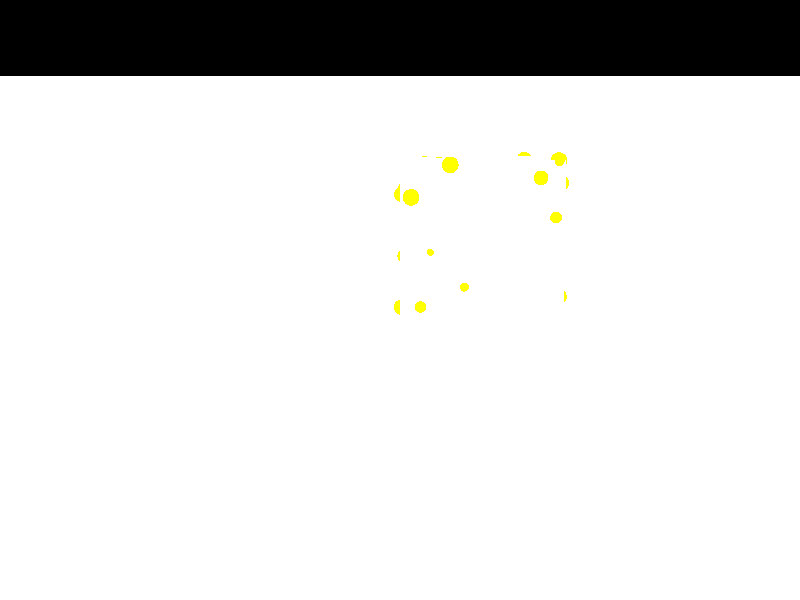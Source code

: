 #include "glass.inc"
light_source {
<2,4,-3>
color
<1,1,1>
shadowless 
}
light_source {
<2,4,3>
color
<1,1,1>
shadowless 
}
plane {
<0,1,0>
( -2 )
pigment {
color
<1,1,1> 
} 
}
box {
<0,0,0>
<1,1,1>
pigment {
Col_Glass_Clear 
}
finish {
F_Glass9 
}
interior {
I_Glass1 
} 
}
sphere {
<0.43475617489594354,0.7612617474416778,0.24245357555656488>
0.05
texture {
pigment {
color
<1,1,0> 
} 
} 
}
sphere {
<0.8200982594384749,0.7625369443172282,0.7522830700731062>
0.05
texture {
pigment {
color
<1,1,0> 
} 
} 
}
sphere {
<0.8898657159916492,0.7381874133498889,0.11369113168710598>
0.05
texture {
pigment {
color
<1,1,0> 
} 
} 
}
sphere {
<0.7837307836603852,0.5229506823786099,0.8115423740157842>
0.05
texture {
pigment {
color
<1,1,0> 
} 
} 
}
sphere {
<0.5356566501923592,0.14065109253498598,0.6146440764272201>
0.05
texture {
pigment {
color
<1,1,0> 
} 
} 
}
sphere {
<0.22779609541675705,0.513883760237664,0.10053324528241836>
0.05
texture {
pigment {
color
<1,1,0> 
} 
} 
}
sphere {
<0.8112979155069533,0.8286049876722474,0.2677103652025239>
0.05
texture {
pigment {
color
<1,1,0> 
} 
} 
}
sphere {
<0.6637351414080784,0.7962182823743769,0.3603336985150354>
0.05
texture {
pigment {
color
<1,1,0> 
} 
} 
}
sphere {
<0.6075644900907273,0.3256088790092485,0.8008395856595303>
0.05
texture {
pigment {
color
<1,1,0> 
} 
} 
}
sphere {
<0.47224881067953695,0.7342926485672655,0.838158228319488>
0.05
texture {
pigment {
color
<1,1,0> 
} 
} 
}
sphere {
<0.39718687434018707,0.4713938900951993,0.3733547923677776>
0.05
texture {
pigment {
color
<1,1,0> 
} 
} 
}
sphere {
<0.7027707745490114,0.18395958790992517,0.3620267474510065>
0.05
texture {
pigment {
color
<1,1,0> 
} 
} 
}
sphere {
<0.43770723574412174,0.2793073788787198,0.9620012092869519>
0.05
texture {
pigment {
color
<1,1,0> 
} 
} 
}
sphere {
<0.5484569402263628,0.2735908907731004,0.35643191746879543>
0.05
texture {
pigment {
color
<1,1,0> 
} 
} 
}
sphere {
<0.7276557057654414,0.5975361998399782,0.9154454028122968>
0.05
texture {
pigment {
color
<1,1,0> 
} 
} 
}
sphere {
<0.3954384529433519,0.025891699433944537,0.5789851725053103>
0.05
texture {
pigment {
color
<1,1,0> 
} 
} 
}
sphere {
<0.22631493673157366,0.3276898700481956,0.03267695985595964>
0.05
texture {
pigment {
color
<1,1,0> 
} 
} 
}
sphere {
<0.9219058703245087,0.7061222877615251,0.22834702093151749>
0.05
texture {
pigment {
color
<1,1,0> 
} 
} 
}
sphere {
<0.5785893468188924,0.3026751208733386,0.6440980168249264>
0.05
texture {
pigment {
color
<1,1,0> 
} 
} 
}
sphere {
<0.49457729485676394,0.973548090670347,0.7884563777917667>
0.05
texture {
pigment {
color
<1,1,0> 
} 
} 
}
sphere {
<0.0832300601796292,0.9038387156447376,0.3443366500539147>
0.05
texture {
pigment {
color
<1,1,0> 
} 
} 
}
sphere {
<0.7578585025268837,0.5779523420409498,0.743425078758546>
0.05
texture {
pigment {
color
<1,1,0> 
} 
} 
}
sphere {
<0.5251990745902503,0.7798381947263109,0.4163758781638308>
0.05
texture {
pigment {
color
<1,1,0> 
} 
} 
}
sphere {
<0.5751139811842644,0.29508633537177575,0.3745733521498823>
0.05
texture {
pigment {
color
<1,1,0> 
} 
} 
}
sphere {
<0.749042480587378,0.4759437403007035,0.5771361887666371>
0.05
texture {
pigment {
color
<1,1,0> 
} 
} 
}
sphere {
<0.27760665997147327,0.28331755190466457,0.41949501387018306>
0.05
texture {
pigment {
color
<1,1,0> 
} 
} 
}
sphere {
<0.7814580161456156,0.43921635813488413,0.8585188664756225>
0.05
texture {
pigment {
color
<1,1,0> 
} 
} 
}
sphere {
<0.7719004029458015,0.4370000750456826,0.12552984706717607>
0.05
texture {
pigment {
color
<1,1,0> 
} 
} 
}
sphere {
<0.6666084893991371,0.947128398989896,0.8103482792736478>
0.05
texture {
pigment {
color
<1,1,0> 
} 
} 
}
sphere {
<0.2710130328145528,0.6266171498555,0.16966256299721105>
0.05
texture {
pigment {
color
<1,1,0> 
} 
} 
}
sphere {
<0.6506353636814346,0.8178812439769768,0.4049492988985637>
0.05
texture {
pigment {
color
<1,1,0> 
} 
} 
}
sphere {
<0.9604590330737167,0.9950371004936184,0.9595976346306897>
0.05
texture {
pigment {
color
<1,1,0> 
} 
} 
}
sphere {
<0.8074542765637427,0.524065513517937,0.4923010815552542>
0.05
texture {
pigment {
color
<1,1,0> 
} 
} 
}
sphere {
<0.9547914191588238,0.44246526306768885,0.18394610700000547>
0.05
texture {
pigment {
color
<1,1,0> 
} 
} 
}
sphere {
<0.21390701964683712,0.04145436450030837,0.17340872641589755>
0.05
texture {
pigment {
color
<1,1,0> 
} 
} 
}
sphere {
<0.17601420162427317,0.8707739270628382,0.09701364574284399>
0.05
texture {
pigment {
color
<1,1,0> 
} 
} 
}
sphere {
<0.6934768550964365,0.6859196565932708,0.5667146893470765>
0.05
texture {
pigment {
color
<1,1,0> 
} 
} 
}
sphere {
<0.2494303440551282,0.870518131299594,0.8114519782459216>
0.05
texture {
pigment {
color
<1,1,0> 
} 
} 
}
sphere {
<0.08917737771598244,0.5297073362769809,0.9173798399436563>
0.05
texture {
pigment {
color
<1,1,0> 
} 
} 
}
sphere {
<0.615772151554942,0.9540810914401933,0.1542464488575439>
0.05
texture {
pigment {
color
<1,1,0> 
} 
} 
}
sphere {
<0.38660165429209825,0.6194072328361501,0.49844165655655426>
0.05
texture {
pigment {
color
<1,1,0> 
} 
} 
}
sphere {
<0.8697566396218805,0.8474196527847485,0.45584389103152523>
0.05
texture {
pigment {
color
<1,1,0> 
} 
} 
}
sphere {
<0.12476351585554457,0.04299435134864238,0.6944553559596892>
0.05
texture {
pigment {
color
<1,1,0> 
} 
} 
}
sphere {
<0.9764095814689949,0.8938517096489499,0.8494568957894458>
0.05
texture {
pigment {
color
<1,1,0> 
} 
} 
}
sphere {
<0.19773232880426694,0.8481607811317853,0.46297362992128444>
0.05
texture {
pigment {
color
<1,1,0> 
} 
} 
}
sphere {
<0.1891170262002665,0.8647170407070705,0.6648978943275552>
0.05
texture {
pigment {
color
<1,1,0> 
} 
} 
}
sphere {
<0.6131167274208288,0.9504434462943795,0.7437055867831917>
0.05
texture {
pigment {
color
<1,1,0> 
} 
} 
}
sphere {
<0.6685625882289602,0.9086720023989671,0.37928107932888666>
0.05
texture {
pigment {
color
<1,1,0> 
} 
} 
}
sphere {
<0.45958971995951736,0.4514228942052855,0.5070157866951883>
0.05
texture {
pigment {
color
<1,1,0> 
} 
} 
}
sphere {
<0.6516323754367132,0.17833109335343222,0.5227977820582634>
0.05
texture {
pigment {
color
<1,1,0> 
} 
} 
}
sphere {
<0.8369398300374716,0.7727064661378079,0.4801643523043153>
0.05
texture {
pigment {
color
<1,1,0> 
} 
} 
}
sphere {
<0.9166508302766583,0.8179081420736091,0.31175980906284917>
0.05
texture {
pigment {
color
<1,1,0> 
} 
} 
}
sphere {
<0.2713428810029872,0.33106348034619293,0.4429664082053837>
0.05
texture {
pigment {
color
<1,1,0> 
} 
} 
}
sphere {
<0.2762640568365329,0.2134680613432991,0.5118024191719807>
0.05
texture {
pigment {
color
<1,1,0> 
} 
} 
}
sphere {
<0.7975579463770108,0.10434380273792265,0.5001858611022854>
0.05
texture {
pigment {
color
<1,1,0> 
} 
} 
}
sphere {
<0.5707034736773094,0.178855077888604,0.2381933160332692>
0.05
texture {
pigment {
color
<1,1,0> 
} 
} 
}
sphere {
<0.9286117157234838,0.1590788494051043,0.9741065844693776>
0.05
texture {
pigment {
color
<1,1,0> 
} 
} 
}
sphere {
<0.2682275619309349,0.7365285822610307,0.0115975523430355>
0.05
texture {
pigment {
color
<1,1,0> 
} 
} 
}
sphere {
<0.214156188764431,0.7662459255381836,0.5234913694544807>
0.05
texture {
pigment {
color
<1,1,0> 
} 
} 
}
sphere {
<0.18259525371491092,0.09246511311514582,0.6879276379752151>
0.05
texture {
pigment {
color
<1,1,0> 
} 
} 
}
sphere {
<0.2696564561740431,0.2765942065296261,0.21337978887854692>
0.05
texture {
pigment {
color
<1,1,0> 
} 
} 
}
sphere {
<0.6957218162165207,0.9541222513199915,0.24365699916614492>
0.05
texture {
pigment {
color
<1,1,0> 
} 
} 
}
sphere {
<0.912181423149355,0.7254081472997501,0.7930742308121806>
0.05
texture {
pigment {
color
<1,1,0> 
} 
} 
}
sphere {
<0.6728403782380867,0.604170004853403,0.6003315385373161>
0.05
texture {
pigment {
color
<1,1,0> 
} 
} 
}
sphere {
<0.3861466267125606,0.5869192250482854,0.24643221542885563>
0.05
texture {
pigment {
color
<1,1,0> 
} 
} 
}
sphere {
<0.8707207747554394,0.6051577286457027,0.12523910679868244>
0.05
texture {
pigment {
color
<1,1,0> 
} 
} 
}
sphere {
<0.16686314277778436,0.3762733402044214,0.39656380994313245>
0.05
texture {
pigment {
color
<1,1,0> 
} 
} 
}
sphere {
<0.18744959861019417,0.5824424850441254,0.7489893018077581>
0.05
texture {
pigment {
color
<1,1,0> 
} 
} 
}
sphere {
<0.08081137468891508,0.7569356431467436,0.03422255894255011>
0.05
texture {
pigment {
color
<1,1,0> 
} 
} 
}
sphere {
<0.804351456237519,0.8482766066508138,0.9913798700247939>
0.05
texture {
pigment {
color
<1,1,0> 
} 
} 
}
sphere {
<0.9447740264000629,0.30114322939403426,0.5365246440099216>
0.05
texture {
pigment {
color
<1,1,0> 
} 
} 
}
sphere {
<0.12889757320047646,0.7224500763599483,0.2116158393627675>
0.05
texture {
pigment {
color
<1,1,0> 
} 
} 
}
sphere {
<0.964495514829298,0.10626381830761311,0.1244027454552642>
0.05
texture {
pigment {
color
<1,1,0> 
} 
} 
}
sphere {
<0.7953508042026333,0.07391855708772155,0.012351973369277625>
0.05
texture {
pigment {
color
<1,1,0> 
} 
} 
}
sphere {
<0.17882258731699052,0.6930094149278556,0.07451048096268165>
0.05
texture {
pigment {
color
<1,1,0> 
} 
} 
}
sphere {
<0.9647641908390467,0.6538428605887049,0.9435472517672214>
0.05
texture {
pigment {
color
<1,1,0> 
} 
} 
}
sphere {
<0.8224610769227997,0.2456063617397649,0.43537658082254016>
0.05
texture {
pigment {
color
<1,1,0> 
} 
} 
}
sphere {
<0.32632908428982643,0.9427633232549246,0.24251388100361015>
0.05
texture {
pigment {
color
<1,1,0> 
} 
} 
}
sphere {
<0.5111055229367588,0.6524919198689412,0.5750708159865131>
0.05
texture {
pigment {
color
<1,1,0> 
} 
} 
}
sphere {
<0.8740167660280881,0.360388743847473,0.18544671234754584>
0.05
texture {
pigment {
color
<1,1,0> 
} 
} 
}
sphere {
<0.12100445318094077,0.2652361327406968,0.13613040214548167>
0.05
texture {
pigment {
color
<1,1,0> 
} 
} 
}
sphere {
<0.9977417733876102,0.7760565655165614,0.0666043398846009>
0.05
texture {
pigment {
color
<1,1,0> 
} 
} 
}
sphere {
<0.5824933372358853,0.2483556499373265,0.08548338943160005>
0.05
texture {
pigment {
color
<1,1,0> 
} 
} 
}
sphere {
<0.09781577368346417,0.2652880658083765,0.7446694880465403>
0.05
texture {
pigment {
color
<1,1,0> 
} 
} 
}
sphere {
<0.9584371165728158,0.22931624398050177,0.39216611940798307>
0.05
texture {
pigment {
color
<1,1,0> 
} 
} 
}
sphere {
<0.2731438715377381,0.14639976387295905,0.283394536048712>
0.05
texture {
pigment {
color
<1,1,0> 
} 
} 
}
sphere {
<0.29077322801231176,0.07357113133878745,0.091228928257165>
0.05
texture {
pigment {
color
<1,1,0> 
} 
} 
}
sphere {
<0.9973873557577585,0.971526573168987,0.3020843664977392>
0.05
texture {
pigment {
color
<1,1,0> 
} 
} 
}
sphere {
<0.16383855048649665,0.7054193817662895,0.9560675076511992>
0.05
texture {
pigment {
color
<1,1,0> 
} 
} 
}
sphere {
<0.7398362567506034,0.29765255642428956,0.6150188405167284>
0.05
texture {
pigment {
color
<1,1,0> 
} 
} 
}
sphere {
<0.8408674077135966,0.5770542194101294,0.29939458757179815>
0.05
texture {
pigment {
color
<1,1,0> 
} 
} 
}
sphere {
<0.2590691670418631,0.41970918161885595,0.6223561926784708>
0.05
texture {
pigment {
color
<1,1,0> 
} 
} 
}
sphere {
<0.5742809318376739,0.6177188354156729,0.8185876378849495>
0.05
texture {
pigment {
color
<1,1,0> 
} 
} 
}
sphere {
<0.25820349772934925,0.06879977568753726,0.7831856547644321>
0.05
texture {
pigment {
color
<1,1,0> 
} 
} 
}
sphere {
<0.5883493054301945,0.9015357544499983,0.8232516798287299>
0.05
texture {
pigment {
color
<1,1,0> 
} 
} 
}
sphere {
<0.2783055916788565,0.5769176573414762,0.8862484513902081>
0.05
texture {
pigment {
color
<1,1,0> 
} 
} 
}
sphere {
<0.5577116461169689,0.3525122912986489,0.7856344994760225>
0.05
texture {
pigment {
color
<1,1,0> 
} 
} 
}
sphere {
<0.7949550620729847,0.2524840606861479,0.06183149690398704>
0.05
texture {
pigment {
color
<1,1,0> 
} 
} 
}
sphere {
<0.8824924699488963,0.35611770892551275,0.5532552847883024>
0.05
texture {
pigment {
color
<1,1,0> 
} 
} 
}
sphere {
<0.1635986275182103,0.2916377724622621,0.7316712890577814>
0.05
texture {
pigment {
color
<1,1,0> 
} 
} 
}
camera {
location
<10.0,1.5,0.0>
look_at
<0.0,0.0,0.0>
angle
30
right
<1.3333333333333333,0,0> 
}
global_settings{

}